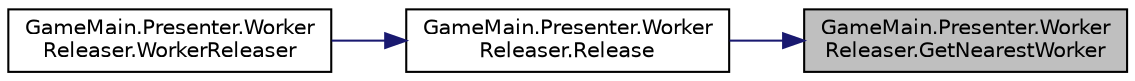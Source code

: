 digraph "GameMain.Presenter.WorkerReleaser.GetNearestWorker"
{
 // LATEX_PDF_SIZE
  edge [fontname="Helvetica",fontsize="10",labelfontname="Helvetica",labelfontsize="10"];
  node [fontname="Helvetica",fontsize="10",shape=record];
  rankdir="RL";
  Node1 [label="GameMain.Presenter.Worker\lReleaser.GetNearestWorker",height=0.2,width=0.4,color="black", fillcolor="grey75", style="filled", fontcolor="black",tooltip=" "];
  Node1 -> Node2 [dir="back",color="midnightblue",fontsize="10",style="solid",fontname="Helvetica"];
  Node2 [label="GameMain.Presenter.Worker\lReleaser.Release",height=0.2,width=0.4,color="black", fillcolor="white", style="filled",URL="$classGameMain_1_1Presenter_1_1WorkerReleaser.html#a46869b365c16164da5e35fa54c8a9f2d",tooltip=" "];
  Node2 -> Node3 [dir="back",color="midnightblue",fontsize="10",style="solid",fontname="Helvetica"];
  Node3 [label="GameMain.Presenter.Worker\lReleaser.WorkerReleaser",height=0.2,width=0.4,color="black", fillcolor="white", style="filled",URL="$classGameMain_1_1Presenter_1_1WorkerReleaser.html#ac2e1ecee00e96c2989b9c57884a8f447",tooltip=" "];
}

